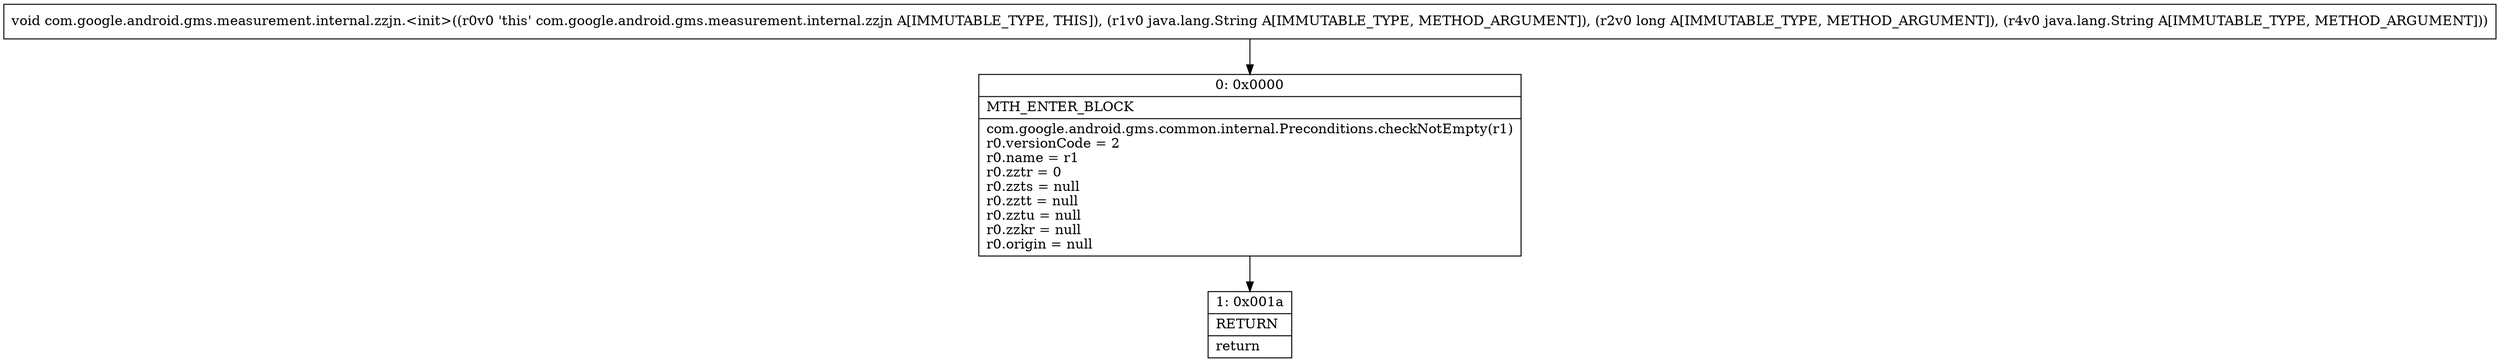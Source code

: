 digraph "CFG forcom.google.android.gms.measurement.internal.zzjn.\<init\>(Ljava\/lang\/String;JLjava\/lang\/String;)V" {
Node_0 [shape=record,label="{0\:\ 0x0000|MTH_ENTER_BLOCK\l|com.google.android.gms.common.internal.Preconditions.checkNotEmpty(r1)\lr0.versionCode = 2\lr0.name = r1\lr0.zztr = 0\lr0.zzts = null\lr0.zztt = null\lr0.zztu = null\lr0.zzkr = null\lr0.origin = null\l}"];
Node_1 [shape=record,label="{1\:\ 0x001a|RETURN\l|return\l}"];
MethodNode[shape=record,label="{void com.google.android.gms.measurement.internal.zzjn.\<init\>((r0v0 'this' com.google.android.gms.measurement.internal.zzjn A[IMMUTABLE_TYPE, THIS]), (r1v0 java.lang.String A[IMMUTABLE_TYPE, METHOD_ARGUMENT]), (r2v0 long A[IMMUTABLE_TYPE, METHOD_ARGUMENT]), (r4v0 java.lang.String A[IMMUTABLE_TYPE, METHOD_ARGUMENT])) }"];
MethodNode -> Node_0;
Node_0 -> Node_1;
}

